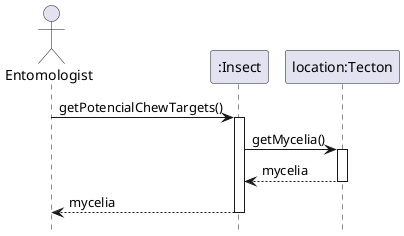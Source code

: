 @startuml Insect/get-target-mycelium
hide footbox

actor Entomologist

participant ":Insect" as insect
participant "location:Tecton" as location

Entomologist -> insect : getPotencialChewTargets()
activate insect

insect -> location : getMycelia()
activate location

return mycelia

return mycelia

@enduml